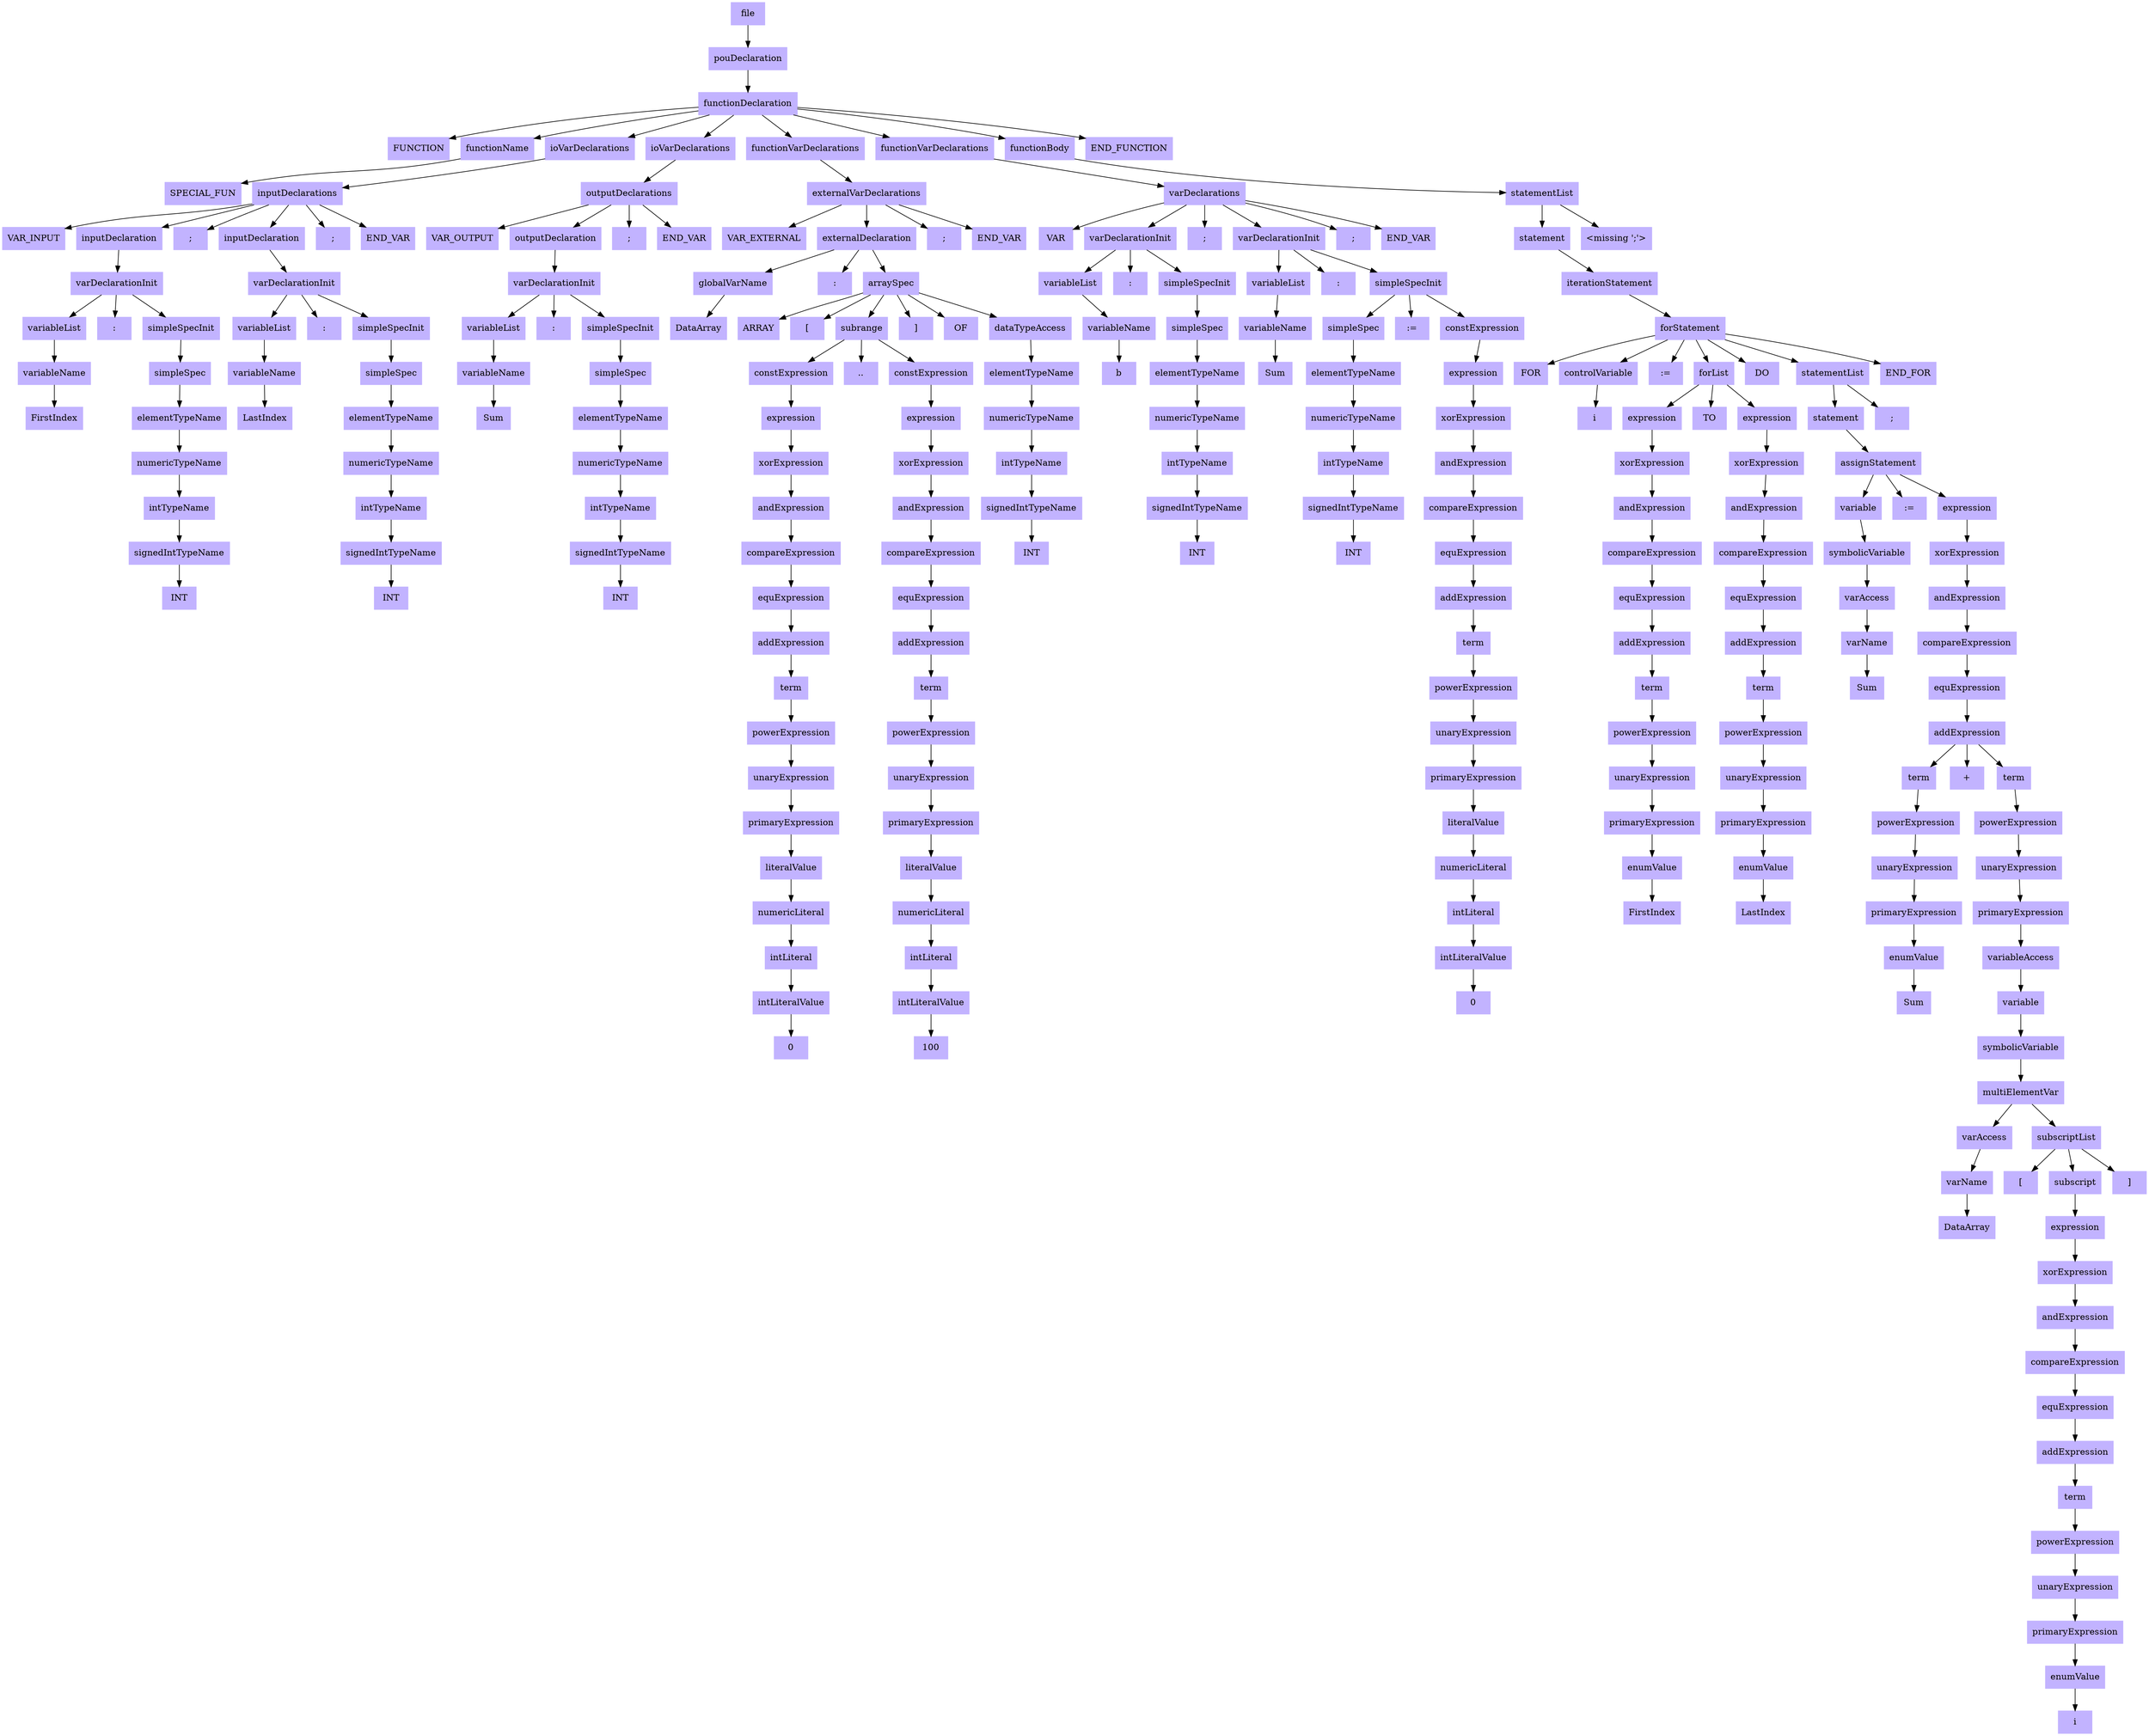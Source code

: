 digraph ParseTree {
node [shape=box, style=filled, color=".7 .3 1.0"];
node0 [label="file"];
node1 [label="pouDeclaration"];
node0 -> node1;
node2 [label="functionDeclaration"];
node1 -> node2;
node3 [label="FUNCTION"];
node2 -> node3;
node4 [label="functionName"];
node2 -> node4;
node5 [label="SPECIAL_FUN"];
node4 -> node5;
node6 [label="ioVarDeclarations"];
node2 -> node6;
node7 [label="inputDeclarations"];
node6 -> node7;
node8 [label="VAR_INPUT"];
node7 -> node8;
node9 [label="inputDeclaration"];
node7 -> node9;
node10 [label="varDeclarationInit"];
node9 -> node10;
node11 [label="variableList"];
node10 -> node11;
node12 [label="variableName"];
node11 -> node12;
node13 [label="FirstIndex"];
node12 -> node13;
node14 [label=":"];
node10 -> node14;
node15 [label="simpleSpecInit"];
node10 -> node15;
node16 [label="simpleSpec"];
node15 -> node16;
node17 [label="elementTypeName"];
node16 -> node17;
node18 [label="numericTypeName"];
node17 -> node18;
node19 [label="intTypeName"];
node18 -> node19;
node20 [label="signedIntTypeName"];
node19 -> node20;
node21 [label="INT"];
node20 -> node21;
node22 [label=";"];
node7 -> node22;
node23 [label="inputDeclaration"];
node7 -> node23;
node24 [label="varDeclarationInit"];
node23 -> node24;
node25 [label="variableList"];
node24 -> node25;
node26 [label="variableName"];
node25 -> node26;
node27 [label="LastIndex"];
node26 -> node27;
node28 [label=":"];
node24 -> node28;
node29 [label="simpleSpecInit"];
node24 -> node29;
node30 [label="simpleSpec"];
node29 -> node30;
node31 [label="elementTypeName"];
node30 -> node31;
node32 [label="numericTypeName"];
node31 -> node32;
node33 [label="intTypeName"];
node32 -> node33;
node34 [label="signedIntTypeName"];
node33 -> node34;
node35 [label="INT"];
node34 -> node35;
node36 [label=";"];
node7 -> node36;
node37 [label="END_VAR"];
node7 -> node37;
node38 [label="ioVarDeclarations"];
node2 -> node38;
node39 [label="outputDeclarations"];
node38 -> node39;
node40 [label="VAR_OUTPUT"];
node39 -> node40;
node41 [label="outputDeclaration"];
node39 -> node41;
node42 [label="varDeclarationInit"];
node41 -> node42;
node43 [label="variableList"];
node42 -> node43;
node44 [label="variableName"];
node43 -> node44;
node45 [label="Sum"];
node44 -> node45;
node46 [label=":"];
node42 -> node46;
node47 [label="simpleSpecInit"];
node42 -> node47;
node48 [label="simpleSpec"];
node47 -> node48;
node49 [label="elementTypeName"];
node48 -> node49;
node50 [label="numericTypeName"];
node49 -> node50;
node51 [label="intTypeName"];
node50 -> node51;
node52 [label="signedIntTypeName"];
node51 -> node52;
node53 [label="INT"];
node52 -> node53;
node54 [label=";"];
node39 -> node54;
node55 [label="END_VAR"];
node39 -> node55;
node56 [label="functionVarDeclarations"];
node2 -> node56;
node57 [label="externalVarDeclarations"];
node56 -> node57;
node58 [label="VAR_EXTERNAL"];
node57 -> node58;
node59 [label="externalDeclaration"];
node57 -> node59;
node60 [label="globalVarName"];
node59 -> node60;
node61 [label="DataArray"];
node60 -> node61;
node62 [label=":"];
node59 -> node62;
node63 [label="arraySpec"];
node59 -> node63;
node64 [label="ARRAY"];
node63 -> node64;
node65 [label="["];
node63 -> node65;
node66 [label="subrange"];
node63 -> node66;
node67 [label="constExpression"];
node66 -> node67;
node68 [label="expression"];
node67 -> node68;
node69 [label="xorExpression"];
node68 -> node69;
node70 [label="andExpression"];
node69 -> node70;
node71 [label="compareExpression"];
node70 -> node71;
node72 [label="equExpression"];
node71 -> node72;
node73 [label="addExpression"];
node72 -> node73;
node74 [label="term"];
node73 -> node74;
node75 [label="powerExpression"];
node74 -> node75;
node76 [label="unaryExpression"];
node75 -> node76;
node77 [label="primaryExpression"];
node76 -> node77;
node78 [label="literalValue"];
node77 -> node78;
node79 [label="numericLiteral"];
node78 -> node79;
node80 [label="intLiteral"];
node79 -> node80;
node81 [label="intLiteralValue"];
node80 -> node81;
node82 [label="0"];
node81 -> node82;
node83 [label=".."];
node66 -> node83;
node84 [label="constExpression"];
node66 -> node84;
node85 [label="expression"];
node84 -> node85;
node86 [label="xorExpression"];
node85 -> node86;
node87 [label="andExpression"];
node86 -> node87;
node88 [label="compareExpression"];
node87 -> node88;
node89 [label="equExpression"];
node88 -> node89;
node90 [label="addExpression"];
node89 -> node90;
node91 [label="term"];
node90 -> node91;
node92 [label="powerExpression"];
node91 -> node92;
node93 [label="unaryExpression"];
node92 -> node93;
node94 [label="primaryExpression"];
node93 -> node94;
node95 [label="literalValue"];
node94 -> node95;
node96 [label="numericLiteral"];
node95 -> node96;
node97 [label="intLiteral"];
node96 -> node97;
node98 [label="intLiteralValue"];
node97 -> node98;
node99 [label="100"];
node98 -> node99;
node100 [label="]"];
node63 -> node100;
node101 [label="OF"];
node63 -> node101;
node102 [label="dataTypeAccess"];
node63 -> node102;
node103 [label="elementTypeName"];
node102 -> node103;
node104 [label="numericTypeName"];
node103 -> node104;
node105 [label="intTypeName"];
node104 -> node105;
node106 [label="signedIntTypeName"];
node105 -> node106;
node107 [label="INT"];
node106 -> node107;
node108 [label=";"];
node57 -> node108;
node109 [label="END_VAR"];
node57 -> node109;
node110 [label="functionVarDeclarations"];
node2 -> node110;
node111 [label="varDeclarations"];
node110 -> node111;
node112 [label="VAR"];
node111 -> node112;
node113 [label="varDeclarationInit"];
node111 -> node113;
node114 [label="variableList"];
node113 -> node114;
node115 [label="variableName"];
node114 -> node115;
node116 [label="b"];
node115 -> node116;
node117 [label=":"];
node113 -> node117;
node118 [label="simpleSpecInit"];
node113 -> node118;
node119 [label="simpleSpec"];
node118 -> node119;
node120 [label="elementTypeName"];
node119 -> node120;
node121 [label="numericTypeName"];
node120 -> node121;
node122 [label="intTypeName"];
node121 -> node122;
node123 [label="signedIntTypeName"];
node122 -> node123;
node124 [label="INT"];
node123 -> node124;
node125 [label=";"];
node111 -> node125;
node126 [label="varDeclarationInit"];
node111 -> node126;
node127 [label="variableList"];
node126 -> node127;
node128 [label="variableName"];
node127 -> node128;
node129 [label="Sum"];
node128 -> node129;
node130 [label=":"];
node126 -> node130;
node131 [label="simpleSpecInit"];
node126 -> node131;
node132 [label="simpleSpec"];
node131 -> node132;
node133 [label="elementTypeName"];
node132 -> node133;
node134 [label="numericTypeName"];
node133 -> node134;
node135 [label="intTypeName"];
node134 -> node135;
node136 [label="signedIntTypeName"];
node135 -> node136;
node137 [label="INT"];
node136 -> node137;
node138 [label=":="];
node131 -> node138;
node139 [label="constExpression"];
node131 -> node139;
node140 [label="expression"];
node139 -> node140;
node141 [label="xorExpression"];
node140 -> node141;
node142 [label="andExpression"];
node141 -> node142;
node143 [label="compareExpression"];
node142 -> node143;
node144 [label="equExpression"];
node143 -> node144;
node145 [label="addExpression"];
node144 -> node145;
node146 [label="term"];
node145 -> node146;
node147 [label="powerExpression"];
node146 -> node147;
node148 [label="unaryExpression"];
node147 -> node148;
node149 [label="primaryExpression"];
node148 -> node149;
node150 [label="literalValue"];
node149 -> node150;
node151 [label="numericLiteral"];
node150 -> node151;
node152 [label="intLiteral"];
node151 -> node152;
node153 [label="intLiteralValue"];
node152 -> node153;
node154 [label="0"];
node153 -> node154;
node155 [label=";"];
node111 -> node155;
node156 [label="END_VAR"];
node111 -> node156;
node157 [label="functionBody"];
node2 -> node157;
node158 [label="statementList"];
node157 -> node158;
node159 [label="statement"];
node158 -> node159;
node160 [label="iterationStatement"];
node159 -> node160;
node161 [label="forStatement"];
node160 -> node161;
node162 [label="FOR"];
node161 -> node162;
node163 [label="controlVariable"];
node161 -> node163;
node164 [label="i"];
node163 -> node164;
node165 [label=":="];
node161 -> node165;
node166 [label="forList"];
node161 -> node166;
node167 [label="expression"];
node166 -> node167;
node168 [label="xorExpression"];
node167 -> node168;
node169 [label="andExpression"];
node168 -> node169;
node170 [label="compareExpression"];
node169 -> node170;
node171 [label="equExpression"];
node170 -> node171;
node172 [label="addExpression"];
node171 -> node172;
node173 [label="term"];
node172 -> node173;
node174 [label="powerExpression"];
node173 -> node174;
node175 [label="unaryExpression"];
node174 -> node175;
node176 [label="primaryExpression"];
node175 -> node176;
node177 [label="enumValue"];
node176 -> node177;
node178 [label="FirstIndex"];
node177 -> node178;
node179 [label="TO"];
node166 -> node179;
node180 [label="expression"];
node166 -> node180;
node181 [label="xorExpression"];
node180 -> node181;
node182 [label="andExpression"];
node181 -> node182;
node183 [label="compareExpression"];
node182 -> node183;
node184 [label="equExpression"];
node183 -> node184;
node185 [label="addExpression"];
node184 -> node185;
node186 [label="term"];
node185 -> node186;
node187 [label="powerExpression"];
node186 -> node187;
node188 [label="unaryExpression"];
node187 -> node188;
node189 [label="primaryExpression"];
node188 -> node189;
node190 [label="enumValue"];
node189 -> node190;
node191 [label="LastIndex"];
node190 -> node191;
node192 [label="DO"];
node161 -> node192;
node193 [label="statementList"];
node161 -> node193;
node194 [label="statement"];
node193 -> node194;
node195 [label="assignStatement"];
node194 -> node195;
node196 [label="variable"];
node195 -> node196;
node197 [label="symbolicVariable"];
node196 -> node197;
node198 [label="varAccess"];
node197 -> node198;
node199 [label="varName"];
node198 -> node199;
node200 [label="Sum"];
node199 -> node200;
node201 [label=":="];
node195 -> node201;
node202 [label="expression"];
node195 -> node202;
node203 [label="xorExpression"];
node202 -> node203;
node204 [label="andExpression"];
node203 -> node204;
node205 [label="compareExpression"];
node204 -> node205;
node206 [label="equExpression"];
node205 -> node206;
node207 [label="addExpression"];
node206 -> node207;
node208 [label="term"];
node207 -> node208;
node209 [label="powerExpression"];
node208 -> node209;
node210 [label="unaryExpression"];
node209 -> node210;
node211 [label="primaryExpression"];
node210 -> node211;
node212 [label="enumValue"];
node211 -> node212;
node213 [label="Sum"];
node212 -> node213;
node214 [label="+"];
node207 -> node214;
node215 [label="term"];
node207 -> node215;
node216 [label="powerExpression"];
node215 -> node216;
node217 [label="unaryExpression"];
node216 -> node217;
node218 [label="primaryExpression"];
node217 -> node218;
node219 [label="variableAccess"];
node218 -> node219;
node220 [label="variable"];
node219 -> node220;
node221 [label="symbolicVariable"];
node220 -> node221;
node222 [label="multiElementVar"];
node221 -> node222;
node223 [label="varAccess"];
node222 -> node223;
node224 [label="varName"];
node223 -> node224;
node225 [label="DataArray"];
node224 -> node225;
node226 [label="subscriptList"];
node222 -> node226;
node227 [label="["];
node226 -> node227;
node228 [label="subscript"];
node226 -> node228;
node229 [label="expression"];
node228 -> node229;
node230 [label="xorExpression"];
node229 -> node230;
node231 [label="andExpression"];
node230 -> node231;
node232 [label="compareExpression"];
node231 -> node232;
node233 [label="equExpression"];
node232 -> node233;
node234 [label="addExpression"];
node233 -> node234;
node235 [label="term"];
node234 -> node235;
node236 [label="powerExpression"];
node235 -> node236;
node237 [label="unaryExpression"];
node236 -> node237;
node238 [label="primaryExpression"];
node237 -> node238;
node239 [label="enumValue"];
node238 -> node239;
node240 [label="i"];
node239 -> node240;
node241 [label="]"];
node226 -> node241;
node242 [label=";"];
node193 -> node242;
node243 [label="END_FOR"];
node161 -> node243;
node244 [label="<missing ';'>"];
node158 -> node244;
node245 [label="END_FUNCTION"];
node2 -> node245;
}
